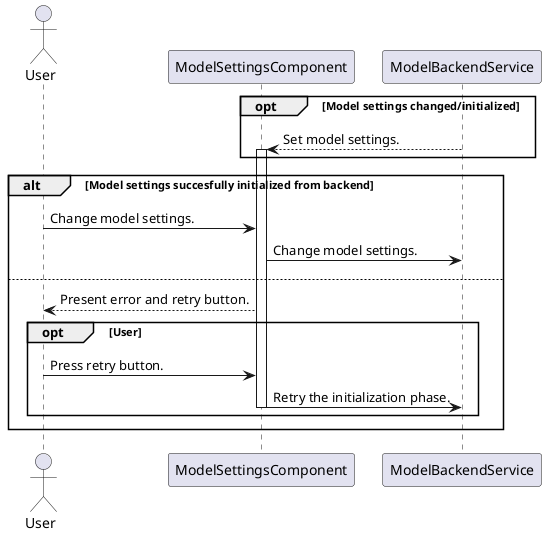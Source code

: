 @startuml
!pragma teoz true

actor User 
participant ModelSettingsComponent 
participant ModelBackendService 

opt Model settings changed/initialized
  ModelBackendService --> ModelSettingsComponent++: Set model settings.
end

alt Model settings succesfully initialized from backend
  User -> ModelSettingsComponent: Change model settings. 
  ModelSettingsComponent -> ModelBackendService: Change model settings. 
else
  ModelSettingsComponent --> User: Present error and retry button.
  opt User
    User -> ModelSettingsComponent: Press retry button.
    ModelSettingsComponent -> ModelBackendService --: Retry the initialization phase.
  end
end


@enduml

